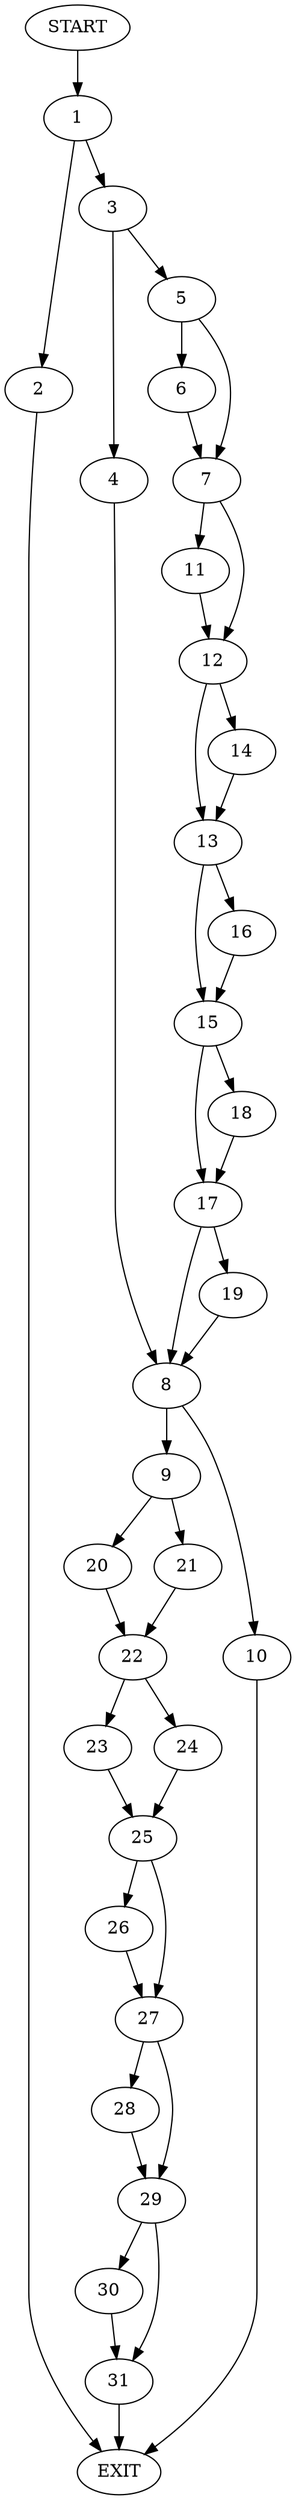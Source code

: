 digraph {
0 [label="START"]
32 [label="EXIT"]
0 -> 1
1 -> 2
1 -> 3
3 -> 4
3 -> 5
2 -> 32
5 -> 6
5 -> 7
4 -> 8
8 -> 9
8 -> 10
7 -> 11
7 -> 12
6 -> 7
11 -> 12
12 -> 13
12 -> 14
14 -> 13
13 -> 15
13 -> 16
15 -> 17
15 -> 18
16 -> 15
18 -> 17
17 -> 19
17 -> 8
19 -> 8
9 -> 20
9 -> 21
10 -> 32
20 -> 22
21 -> 22
22 -> 23
22 -> 24
23 -> 25
24 -> 25
25 -> 26
25 -> 27
26 -> 27
27 -> 28
27 -> 29
28 -> 29
29 -> 30
29 -> 31
30 -> 31
31 -> 32
}
